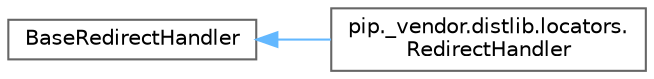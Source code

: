digraph "Graphical Class Hierarchy"
{
 // LATEX_PDF_SIZE
  bgcolor="transparent";
  edge [fontname=Helvetica,fontsize=10,labelfontname=Helvetica,labelfontsize=10];
  node [fontname=Helvetica,fontsize=10,shape=box,height=0.2,width=0.4];
  rankdir="LR";
  Node0 [id="Node000000",label="BaseRedirectHandler",height=0.2,width=0.4,color="grey40", fillcolor="white", style="filled",URL="$d7/d20/classBaseRedirectHandler.html",tooltip=" "];
  Node0 -> Node1 [id="edge3308_Node000000_Node000001",dir="back",color="steelblue1",style="solid",tooltip=" "];
  Node1 [id="Node000001",label="pip._vendor.distlib.locators.\lRedirectHandler",height=0.2,width=0.4,color="grey40", fillcolor="white", style="filled",URL="$d9/da5/classpip_1_1__vendor_1_1distlib_1_1locators_1_1RedirectHandler.html",tooltip=" "];
}
